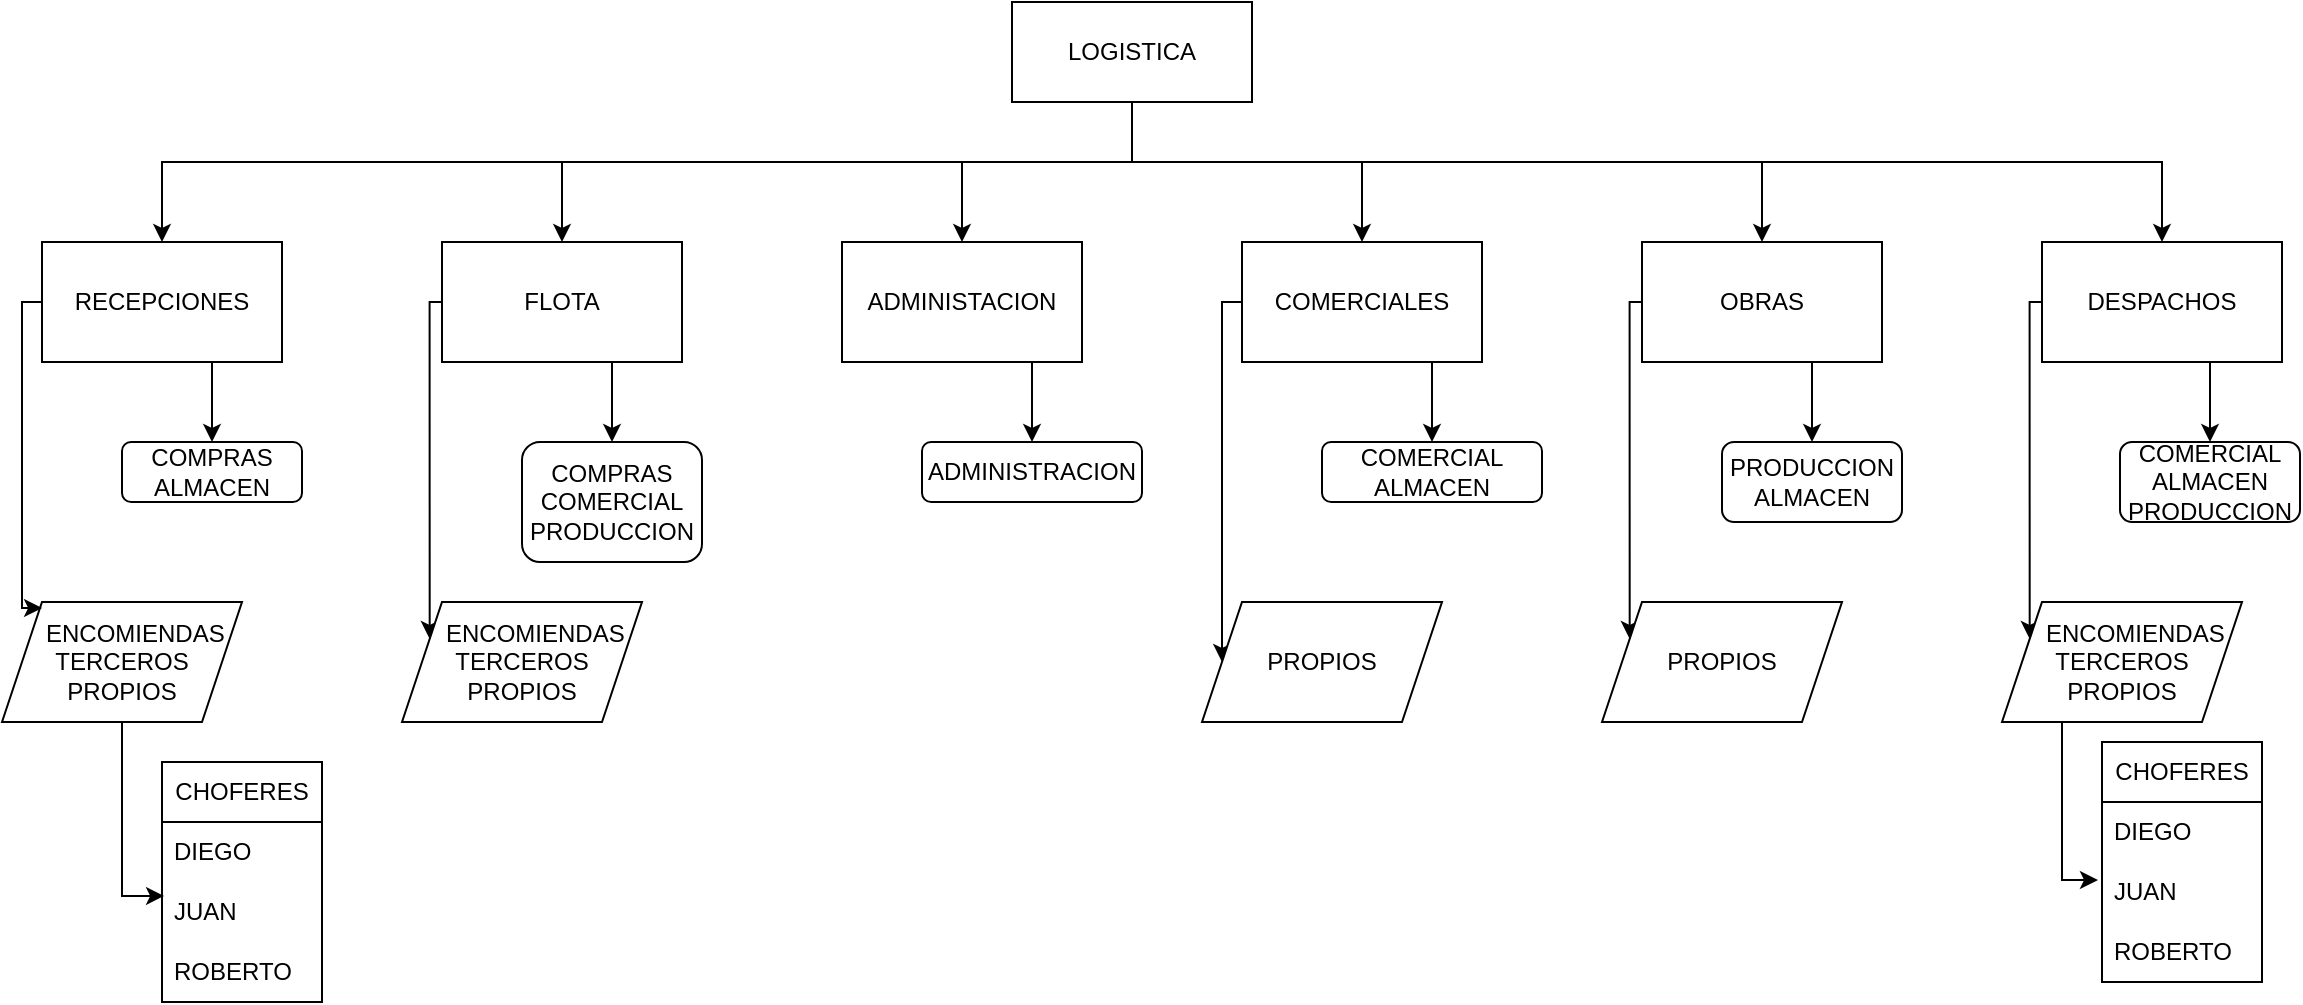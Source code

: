 <mxfile version="27.0.6">
  <diagram id="wnOCZqO-OH40hBBJjZ6w" name="Página-1">
    <mxGraphModel dx="1426" dy="777" grid="1" gridSize="10" guides="1" tooltips="1" connect="1" arrows="1" fold="1" page="1" pageScale="1" pageWidth="1169" pageHeight="827" math="0" shadow="0">
      <root>
        <mxCell id="0" />
        <mxCell id="1" parent="0" />
        <mxCell id="vv_qzrt4dHbaGvSdwOvQ-15" value="" style="edgeStyle=orthogonalEdgeStyle;rounded=0;orthogonalLoop=1;jettySize=auto;html=1;" edge="1" parent="1" source="vv_qzrt4dHbaGvSdwOvQ-1" target="vv_qzrt4dHbaGvSdwOvQ-6">
          <mxGeometry relative="1" as="geometry">
            <Array as="points">
              <mxPoint x="585" y="100" />
              <mxPoint x="500" y="100" />
            </Array>
          </mxGeometry>
        </mxCell>
        <mxCell id="vv_qzrt4dHbaGvSdwOvQ-18" style="edgeStyle=orthogonalEdgeStyle;rounded=0;orthogonalLoop=1;jettySize=auto;html=1;entryX=0.5;entryY=0;entryDx=0;entryDy=0;" edge="1" parent="1" source="vv_qzrt4dHbaGvSdwOvQ-1" target="vv_qzrt4dHbaGvSdwOvQ-2">
          <mxGeometry relative="1" as="geometry">
            <Array as="points">
              <mxPoint x="585" y="100" />
              <mxPoint x="100" y="100" />
            </Array>
          </mxGeometry>
        </mxCell>
        <mxCell id="vv_qzrt4dHbaGvSdwOvQ-20" style="edgeStyle=orthogonalEdgeStyle;rounded=0;orthogonalLoop=1;jettySize=auto;html=1;entryX=0.5;entryY=0;entryDx=0;entryDy=0;" edge="1" parent="1" source="vv_qzrt4dHbaGvSdwOvQ-1" target="vv_qzrt4dHbaGvSdwOvQ-7">
          <mxGeometry relative="1" as="geometry">
            <Array as="points">
              <mxPoint x="585" y="100" />
              <mxPoint x="700" y="100" />
            </Array>
          </mxGeometry>
        </mxCell>
        <mxCell id="vv_qzrt4dHbaGvSdwOvQ-21" style="edgeStyle=orthogonalEdgeStyle;rounded=0;orthogonalLoop=1;jettySize=auto;html=1;" edge="1" parent="1" source="vv_qzrt4dHbaGvSdwOvQ-1" target="vv_qzrt4dHbaGvSdwOvQ-8">
          <mxGeometry relative="1" as="geometry">
            <Array as="points">
              <mxPoint x="585" y="100" />
              <mxPoint x="900" y="100" />
            </Array>
          </mxGeometry>
        </mxCell>
        <mxCell id="vv_qzrt4dHbaGvSdwOvQ-23" style="edgeStyle=orthogonalEdgeStyle;rounded=0;orthogonalLoop=1;jettySize=auto;html=1;" edge="1" parent="1" source="vv_qzrt4dHbaGvSdwOvQ-1" target="vv_qzrt4dHbaGvSdwOvQ-3">
          <mxGeometry relative="1" as="geometry">
            <Array as="points">
              <mxPoint x="585" y="100" />
              <mxPoint x="1100" y="100" />
            </Array>
          </mxGeometry>
        </mxCell>
        <mxCell id="vv_qzrt4dHbaGvSdwOvQ-31" style="edgeStyle=orthogonalEdgeStyle;rounded=0;orthogonalLoop=1;jettySize=auto;html=1;entryX=0.5;entryY=0;entryDx=0;entryDy=0;" edge="1" parent="1" source="vv_qzrt4dHbaGvSdwOvQ-1" target="vv_qzrt4dHbaGvSdwOvQ-4">
          <mxGeometry relative="1" as="geometry">
            <Array as="points">
              <mxPoint x="585" y="100" />
              <mxPoint x="300" y="100" />
            </Array>
          </mxGeometry>
        </mxCell>
        <mxCell id="vv_qzrt4dHbaGvSdwOvQ-1" value="&lt;div&gt;LOGISTICA&lt;/div&gt;" style="rounded=0;whiteSpace=wrap;html=1;" vertex="1" parent="1">
          <mxGeometry x="525" y="20" width="120" height="50" as="geometry" />
        </mxCell>
        <mxCell id="vv_qzrt4dHbaGvSdwOvQ-24" value="" style="edgeStyle=orthogonalEdgeStyle;rounded=0;orthogonalLoop=1;jettySize=auto;html=1;" edge="1" parent="1" source="vv_qzrt4dHbaGvSdwOvQ-2" target="vv_qzrt4dHbaGvSdwOvQ-9">
          <mxGeometry relative="1" as="geometry">
            <Array as="points">
              <mxPoint x="125" y="210" />
              <mxPoint x="125" y="210" />
            </Array>
          </mxGeometry>
        </mxCell>
        <mxCell id="vv_qzrt4dHbaGvSdwOvQ-2" value="RECEPCIONES" style="rounded=0;whiteSpace=wrap;html=1;" vertex="1" parent="1">
          <mxGeometry x="40" y="140" width="120" height="60" as="geometry" />
        </mxCell>
        <mxCell id="vv_qzrt4dHbaGvSdwOvQ-30" value="" style="edgeStyle=orthogonalEdgeStyle;rounded=0;orthogonalLoop=1;jettySize=auto;html=1;" edge="1" parent="1" source="vv_qzrt4dHbaGvSdwOvQ-3" target="vv_qzrt4dHbaGvSdwOvQ-14">
          <mxGeometry relative="1" as="geometry">
            <Array as="points">
              <mxPoint x="1124" y="210" />
              <mxPoint x="1124" y="210" />
            </Array>
          </mxGeometry>
        </mxCell>
        <mxCell id="vv_qzrt4dHbaGvSdwOvQ-43" style="edgeStyle=orthogonalEdgeStyle;rounded=0;orthogonalLoop=1;jettySize=auto;html=1;entryX=0;entryY=0.25;entryDx=0;entryDy=0;" edge="1" parent="1" source="vv_qzrt4dHbaGvSdwOvQ-3" target="vv_qzrt4dHbaGvSdwOvQ-37">
          <mxGeometry relative="1" as="geometry">
            <Array as="points">
              <mxPoint x="1034" y="170" />
            </Array>
          </mxGeometry>
        </mxCell>
        <mxCell id="vv_qzrt4dHbaGvSdwOvQ-3" value="DESPACHOS" style="rounded=0;whiteSpace=wrap;html=1;" vertex="1" parent="1">
          <mxGeometry x="1040" y="140" width="120" height="60" as="geometry" />
        </mxCell>
        <mxCell id="vv_qzrt4dHbaGvSdwOvQ-26" value="" style="edgeStyle=orthogonalEdgeStyle;rounded=0;orthogonalLoop=1;jettySize=auto;html=1;" edge="1" parent="1" source="vv_qzrt4dHbaGvSdwOvQ-4" target="vv_qzrt4dHbaGvSdwOvQ-10">
          <mxGeometry relative="1" as="geometry">
            <Array as="points">
              <mxPoint x="325" y="210" />
              <mxPoint x="325" y="210" />
            </Array>
          </mxGeometry>
        </mxCell>
        <mxCell id="vv_qzrt4dHbaGvSdwOvQ-39" style="edgeStyle=orthogonalEdgeStyle;rounded=0;orthogonalLoop=1;jettySize=auto;html=1;entryX=0;entryY=0.25;entryDx=0;entryDy=0;" edge="1" parent="1" source="vv_qzrt4dHbaGvSdwOvQ-4" target="vv_qzrt4dHbaGvSdwOvQ-34">
          <mxGeometry relative="1" as="geometry">
            <Array as="points">
              <mxPoint x="234" y="170" />
            </Array>
          </mxGeometry>
        </mxCell>
        <mxCell id="vv_qzrt4dHbaGvSdwOvQ-4" value="FLOTA" style="rounded=0;whiteSpace=wrap;html=1;" vertex="1" parent="1">
          <mxGeometry x="240" y="140" width="120" height="60" as="geometry" />
        </mxCell>
        <mxCell id="vv_qzrt4dHbaGvSdwOvQ-27" value="" style="edgeStyle=orthogonalEdgeStyle;rounded=0;orthogonalLoop=1;jettySize=auto;html=1;" edge="1" parent="1" source="vv_qzrt4dHbaGvSdwOvQ-6" target="vv_qzrt4dHbaGvSdwOvQ-11">
          <mxGeometry relative="1" as="geometry">
            <Array as="points">
              <mxPoint x="535" y="220" />
              <mxPoint x="535" y="220" />
            </Array>
          </mxGeometry>
        </mxCell>
        <mxCell id="vv_qzrt4dHbaGvSdwOvQ-6" value="ADMINISTACION" style="rounded=0;whiteSpace=wrap;html=1;" vertex="1" parent="1">
          <mxGeometry x="440" y="140" width="120" height="60" as="geometry" />
        </mxCell>
        <mxCell id="vv_qzrt4dHbaGvSdwOvQ-28" value="" style="edgeStyle=orthogonalEdgeStyle;rounded=0;orthogonalLoop=1;jettySize=auto;html=1;" edge="1" parent="1" source="vv_qzrt4dHbaGvSdwOvQ-7" target="vv_qzrt4dHbaGvSdwOvQ-12">
          <mxGeometry relative="1" as="geometry">
            <Array as="points">
              <mxPoint x="735" y="210" />
              <mxPoint x="735" y="210" />
            </Array>
          </mxGeometry>
        </mxCell>
        <mxCell id="vv_qzrt4dHbaGvSdwOvQ-40" style="edgeStyle=orthogonalEdgeStyle;rounded=0;orthogonalLoop=1;jettySize=auto;html=1;" edge="1" parent="1" source="vv_qzrt4dHbaGvSdwOvQ-7" target="vv_qzrt4dHbaGvSdwOvQ-35">
          <mxGeometry relative="1" as="geometry">
            <Array as="points">
              <mxPoint x="630" y="170" />
            </Array>
          </mxGeometry>
        </mxCell>
        <mxCell id="vv_qzrt4dHbaGvSdwOvQ-7" value="COMERCIALES" style="rounded=0;whiteSpace=wrap;html=1;" vertex="1" parent="1">
          <mxGeometry x="640" y="140" width="120" height="60" as="geometry" />
        </mxCell>
        <mxCell id="vv_qzrt4dHbaGvSdwOvQ-29" value="" style="edgeStyle=orthogonalEdgeStyle;rounded=0;orthogonalLoop=1;jettySize=auto;html=1;" edge="1" parent="1" source="vv_qzrt4dHbaGvSdwOvQ-8" target="vv_qzrt4dHbaGvSdwOvQ-13">
          <mxGeometry relative="1" as="geometry">
            <Array as="points">
              <mxPoint x="925" y="220" />
              <mxPoint x="925" y="220" />
            </Array>
          </mxGeometry>
        </mxCell>
        <mxCell id="vv_qzrt4dHbaGvSdwOvQ-42" style="edgeStyle=orthogonalEdgeStyle;rounded=0;orthogonalLoop=1;jettySize=auto;html=1;entryX=0;entryY=0.25;entryDx=0;entryDy=0;" edge="1" parent="1" source="vv_qzrt4dHbaGvSdwOvQ-8" target="vv_qzrt4dHbaGvSdwOvQ-36">
          <mxGeometry relative="1" as="geometry">
            <Array as="points">
              <mxPoint x="834" y="170" />
            </Array>
          </mxGeometry>
        </mxCell>
        <mxCell id="vv_qzrt4dHbaGvSdwOvQ-8" value="OBRAS" style="rounded=0;whiteSpace=wrap;html=1;" vertex="1" parent="1">
          <mxGeometry x="840" y="140" width="120" height="60" as="geometry" />
        </mxCell>
        <mxCell id="vv_qzrt4dHbaGvSdwOvQ-9" value="COMPRAS&lt;div&gt;ALMACEN&lt;/div&gt;" style="rounded=1;whiteSpace=wrap;html=1;" vertex="1" parent="1">
          <mxGeometry x="80" y="240" width="90" height="30" as="geometry" />
        </mxCell>
        <mxCell id="vv_qzrt4dHbaGvSdwOvQ-10" value="COMPRAS&lt;br&gt;COMERCIAL&lt;br&gt;PRODUCCION" style="rounded=1;whiteSpace=wrap;html=1;" vertex="1" parent="1">
          <mxGeometry x="280" y="240" width="90" height="60" as="geometry" />
        </mxCell>
        <mxCell id="vv_qzrt4dHbaGvSdwOvQ-11" value="ADMINISTRACION" style="rounded=1;whiteSpace=wrap;html=1;" vertex="1" parent="1">
          <mxGeometry x="480" y="240" width="110" height="30" as="geometry" />
        </mxCell>
        <mxCell id="vv_qzrt4dHbaGvSdwOvQ-12" value="COMERCIAL&lt;div&gt;ALMACEN&lt;/div&gt;" style="rounded=1;whiteSpace=wrap;html=1;" vertex="1" parent="1">
          <mxGeometry x="680" y="240" width="110" height="30" as="geometry" />
        </mxCell>
        <mxCell id="vv_qzrt4dHbaGvSdwOvQ-13" value="PRODUCCION&lt;br&gt;ALMACEN" style="rounded=1;whiteSpace=wrap;html=1;" vertex="1" parent="1">
          <mxGeometry x="880" y="240" width="90" height="40" as="geometry" />
        </mxCell>
        <mxCell id="vv_qzrt4dHbaGvSdwOvQ-14" value="COMERCIAL&lt;div&gt;ALMACEN&lt;/div&gt;&lt;div&gt;PRODUCCION&lt;/div&gt;" style="rounded=1;whiteSpace=wrap;html=1;" vertex="1" parent="1">
          <mxGeometry x="1079" y="240" width="90" height="40" as="geometry" />
        </mxCell>
        <mxCell id="vv_qzrt4dHbaGvSdwOvQ-32" value="&amp;nbsp; &amp;nbsp; ENCOMIENDAS&lt;div&gt;TERCEROS&lt;/div&gt;&lt;div&gt;PROPIOS&lt;/div&gt;" style="shape=parallelogram;perimeter=parallelogramPerimeter;whiteSpace=wrap;html=1;fixedSize=1;" vertex="1" parent="1">
          <mxGeometry x="20" y="320" width="120" height="60" as="geometry" />
        </mxCell>
        <mxCell id="vv_qzrt4dHbaGvSdwOvQ-34" value="&amp;nbsp; &amp;nbsp; ENCOMIENDAS&lt;div&gt;TERCEROS&lt;/div&gt;&lt;div&gt;PROPIOS&lt;/div&gt;" style="shape=parallelogram;perimeter=parallelogramPerimeter;whiteSpace=wrap;html=1;fixedSize=1;" vertex="1" parent="1">
          <mxGeometry x="220" y="320" width="120" height="60" as="geometry" />
        </mxCell>
        <mxCell id="vv_qzrt4dHbaGvSdwOvQ-35" value="PROPIOS" style="shape=parallelogram;perimeter=parallelogramPerimeter;whiteSpace=wrap;html=1;fixedSize=1;" vertex="1" parent="1">
          <mxGeometry x="620" y="320" width="120" height="60" as="geometry" />
        </mxCell>
        <mxCell id="vv_qzrt4dHbaGvSdwOvQ-36" value="PROPIOS" style="shape=parallelogram;perimeter=parallelogramPerimeter;whiteSpace=wrap;html=1;fixedSize=1;" vertex="1" parent="1">
          <mxGeometry x="820" y="320" width="120" height="60" as="geometry" />
        </mxCell>
        <mxCell id="vv_qzrt4dHbaGvSdwOvQ-37" value="&amp;nbsp; &amp;nbsp; ENCOMIENDAS&lt;div&gt;TERCEROS&lt;/div&gt;&lt;div&gt;PROPIOS&lt;/div&gt;" style="shape=parallelogram;perimeter=parallelogramPerimeter;whiteSpace=wrap;html=1;fixedSize=1;" vertex="1" parent="1">
          <mxGeometry x="1020" y="320" width="120" height="60" as="geometry" />
        </mxCell>
        <mxCell id="vv_qzrt4dHbaGvSdwOvQ-38" style="edgeStyle=orthogonalEdgeStyle;rounded=0;orthogonalLoop=1;jettySize=auto;html=1;entryX=0.167;entryY=0.05;entryDx=0;entryDy=0;entryPerimeter=0;" edge="1" parent="1" source="vv_qzrt4dHbaGvSdwOvQ-2" target="vv_qzrt4dHbaGvSdwOvQ-32">
          <mxGeometry relative="1" as="geometry">
            <Array as="points">
              <mxPoint x="30" y="170" />
              <mxPoint x="30" y="323" />
            </Array>
          </mxGeometry>
        </mxCell>
        <mxCell id="vv_qzrt4dHbaGvSdwOvQ-44" value="CHOFERES" style="swimlane;fontStyle=0;childLayout=stackLayout;horizontal=1;startSize=30;horizontalStack=0;resizeParent=1;resizeParentMax=0;resizeLast=0;collapsible=1;marginBottom=0;whiteSpace=wrap;html=1;" vertex="1" parent="1">
          <mxGeometry x="100" y="400" width="80" height="120" as="geometry" />
        </mxCell>
        <mxCell id="vv_qzrt4dHbaGvSdwOvQ-45" value="DIEGO" style="text;strokeColor=none;fillColor=none;align=left;verticalAlign=middle;spacingLeft=4;spacingRight=4;overflow=hidden;points=[[0,0.5],[1,0.5]];portConstraint=eastwest;rotatable=0;whiteSpace=wrap;html=1;" vertex="1" parent="vv_qzrt4dHbaGvSdwOvQ-44">
          <mxGeometry y="30" width="80" height="30" as="geometry" />
        </mxCell>
        <mxCell id="vv_qzrt4dHbaGvSdwOvQ-46" value="JUAN" style="text;strokeColor=none;fillColor=none;align=left;verticalAlign=middle;spacingLeft=4;spacingRight=4;overflow=hidden;points=[[0,0.5],[1,0.5]];portConstraint=eastwest;rotatable=0;whiteSpace=wrap;html=1;" vertex="1" parent="vv_qzrt4dHbaGvSdwOvQ-44">
          <mxGeometry y="60" width="80" height="30" as="geometry" />
        </mxCell>
        <mxCell id="vv_qzrt4dHbaGvSdwOvQ-47" value="ROBERTO" style="text;strokeColor=none;fillColor=none;align=left;verticalAlign=middle;spacingLeft=4;spacingRight=4;overflow=hidden;points=[[0,0.5],[1,0.5]];portConstraint=eastwest;rotatable=0;whiteSpace=wrap;html=1;" vertex="1" parent="vv_qzrt4dHbaGvSdwOvQ-44">
          <mxGeometry y="90" width="80" height="30" as="geometry" />
        </mxCell>
        <mxCell id="vv_qzrt4dHbaGvSdwOvQ-49" value="CHOFERES" style="swimlane;fontStyle=0;childLayout=stackLayout;horizontal=1;startSize=30;horizontalStack=0;resizeParent=1;resizeParentMax=0;resizeLast=0;collapsible=1;marginBottom=0;whiteSpace=wrap;html=1;" vertex="1" parent="1">
          <mxGeometry x="1070" y="390" width="80" height="120" as="geometry" />
        </mxCell>
        <mxCell id="vv_qzrt4dHbaGvSdwOvQ-50" value="DIEGO" style="text;strokeColor=none;fillColor=none;align=left;verticalAlign=middle;spacingLeft=4;spacingRight=4;overflow=hidden;points=[[0,0.5],[1,0.5]];portConstraint=eastwest;rotatable=0;whiteSpace=wrap;html=1;" vertex="1" parent="vv_qzrt4dHbaGvSdwOvQ-49">
          <mxGeometry y="30" width="80" height="30" as="geometry" />
        </mxCell>
        <mxCell id="vv_qzrt4dHbaGvSdwOvQ-51" value="JUAN" style="text;strokeColor=none;fillColor=none;align=left;verticalAlign=middle;spacingLeft=4;spacingRight=4;overflow=hidden;points=[[0,0.5],[1,0.5]];portConstraint=eastwest;rotatable=0;whiteSpace=wrap;html=1;" vertex="1" parent="vv_qzrt4dHbaGvSdwOvQ-49">
          <mxGeometry y="60" width="80" height="30" as="geometry" />
        </mxCell>
        <mxCell id="vv_qzrt4dHbaGvSdwOvQ-52" value="ROBERTO" style="text;strokeColor=none;fillColor=none;align=left;verticalAlign=middle;spacingLeft=4;spacingRight=4;overflow=hidden;points=[[0,0.5],[1,0.5]];portConstraint=eastwest;rotatable=0;whiteSpace=wrap;html=1;" vertex="1" parent="vv_qzrt4dHbaGvSdwOvQ-49">
          <mxGeometry y="90" width="80" height="30" as="geometry" />
        </mxCell>
        <mxCell id="vv_qzrt4dHbaGvSdwOvQ-53" style="edgeStyle=orthogonalEdgeStyle;rounded=0;orthogonalLoop=1;jettySize=auto;html=1;entryX=-0.025;entryY=0.3;entryDx=0;entryDy=0;entryPerimeter=0;" edge="1" parent="1" source="vv_qzrt4dHbaGvSdwOvQ-37" target="vv_qzrt4dHbaGvSdwOvQ-51">
          <mxGeometry relative="1" as="geometry">
            <Array as="points">
              <mxPoint x="1050" y="459" />
            </Array>
          </mxGeometry>
        </mxCell>
        <mxCell id="vv_qzrt4dHbaGvSdwOvQ-54" style="edgeStyle=orthogonalEdgeStyle;rounded=0;orthogonalLoop=1;jettySize=auto;html=1;entryX=0.013;entryY=0.233;entryDx=0;entryDy=0;entryPerimeter=0;" edge="1" parent="1" source="vv_qzrt4dHbaGvSdwOvQ-32" target="vv_qzrt4dHbaGvSdwOvQ-46">
          <mxGeometry relative="1" as="geometry" />
        </mxCell>
      </root>
    </mxGraphModel>
  </diagram>
</mxfile>
